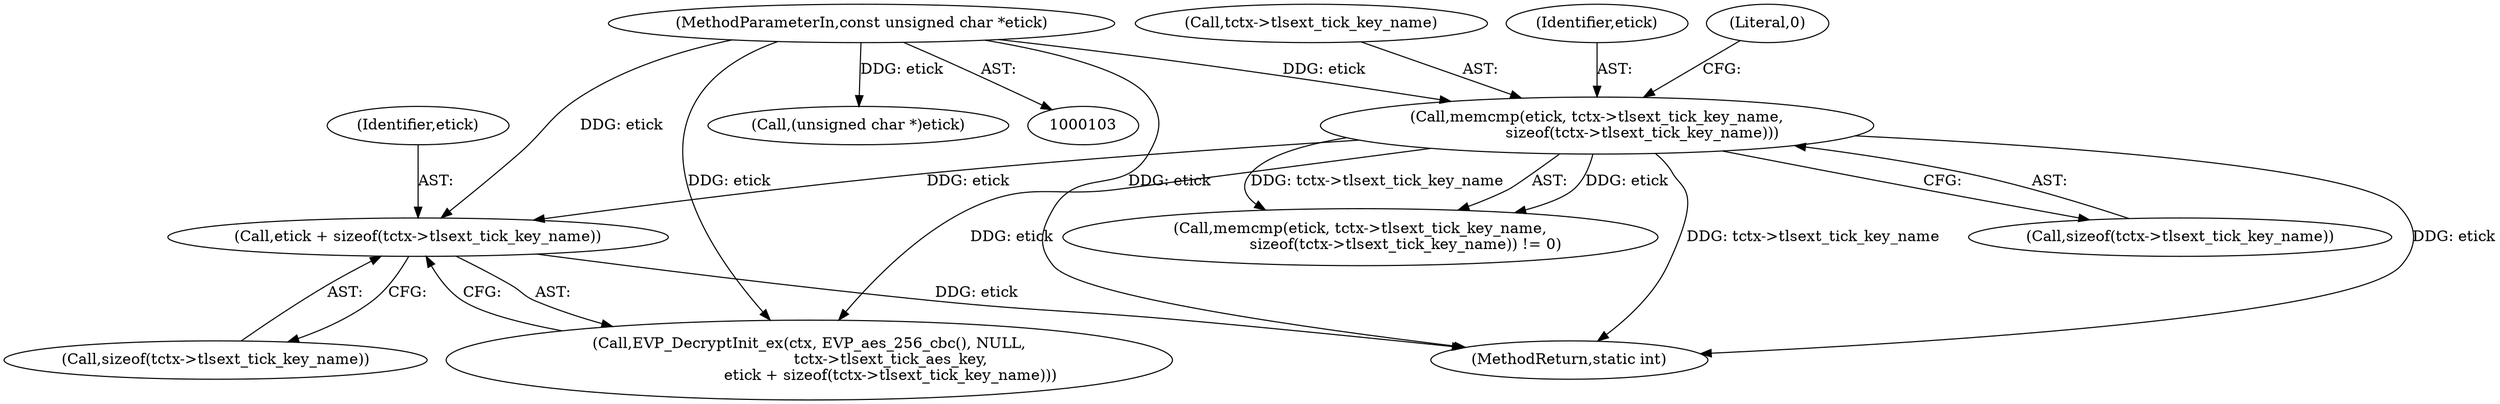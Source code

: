 digraph "0_openssl_e97763c92c655dcf4af2860b3abd2bc4c8a267f9@API" {
"1000253" [label="(Call,etick + sizeof(tctx->tlsext_tick_key_name))"];
"1000215" [label="(Call,memcmp(etick, tctx->tlsext_tick_key_name,\n                   sizeof(tctx->tlsext_tick_key_name)))"];
"1000105" [label="(MethodParameterIn,const unsigned char *etick)"];
"1000214" [label="(Call,memcmp(etick, tctx->tlsext_tick_key_name,\n                   sizeof(tctx->tlsext_tick_key_name)) != 0)"];
"1000215" [label="(Call,memcmp(etick, tctx->tlsext_tick_key_name,\n                   sizeof(tctx->tlsext_tick_key_name)))"];
"1000271" [label="(MethodReturn,static int)"];
"1000216" [label="(Identifier,etick)"];
"1000253" [label="(Call,etick + sizeof(tctx->tlsext_tick_key_name))"];
"1000246" [label="(Call,EVP_DecryptInit_ex(ctx, EVP_aes_256_cbc(), NULL,\n                                  tctx->tlsext_tick_aes_key,\n                                  etick + sizeof(tctx->tlsext_tick_key_name)))"];
"1000220" [label="(Call,sizeof(tctx->tlsext_tick_key_name))"];
"1000224" [label="(Literal,0)"];
"1000175" [label="(Call,(unsigned char *)etick)"];
"1000255" [label="(Call,sizeof(tctx->tlsext_tick_key_name))"];
"1000217" [label="(Call,tctx->tlsext_tick_key_name)"];
"1000105" [label="(MethodParameterIn,const unsigned char *etick)"];
"1000254" [label="(Identifier,etick)"];
"1000253" -> "1000246"  [label="AST: "];
"1000253" -> "1000255"  [label="CFG: "];
"1000254" -> "1000253"  [label="AST: "];
"1000255" -> "1000253"  [label="AST: "];
"1000246" -> "1000253"  [label="CFG: "];
"1000253" -> "1000271"  [label="DDG: etick"];
"1000215" -> "1000253"  [label="DDG: etick"];
"1000105" -> "1000253"  [label="DDG: etick"];
"1000215" -> "1000214"  [label="AST: "];
"1000215" -> "1000220"  [label="CFG: "];
"1000216" -> "1000215"  [label="AST: "];
"1000217" -> "1000215"  [label="AST: "];
"1000220" -> "1000215"  [label="AST: "];
"1000224" -> "1000215"  [label="CFG: "];
"1000215" -> "1000271"  [label="DDG: etick"];
"1000215" -> "1000271"  [label="DDG: tctx->tlsext_tick_key_name"];
"1000215" -> "1000214"  [label="DDG: etick"];
"1000215" -> "1000214"  [label="DDG: tctx->tlsext_tick_key_name"];
"1000105" -> "1000215"  [label="DDG: etick"];
"1000215" -> "1000246"  [label="DDG: etick"];
"1000105" -> "1000103"  [label="AST: "];
"1000105" -> "1000271"  [label="DDG: etick"];
"1000105" -> "1000175"  [label="DDG: etick"];
"1000105" -> "1000246"  [label="DDG: etick"];
}
